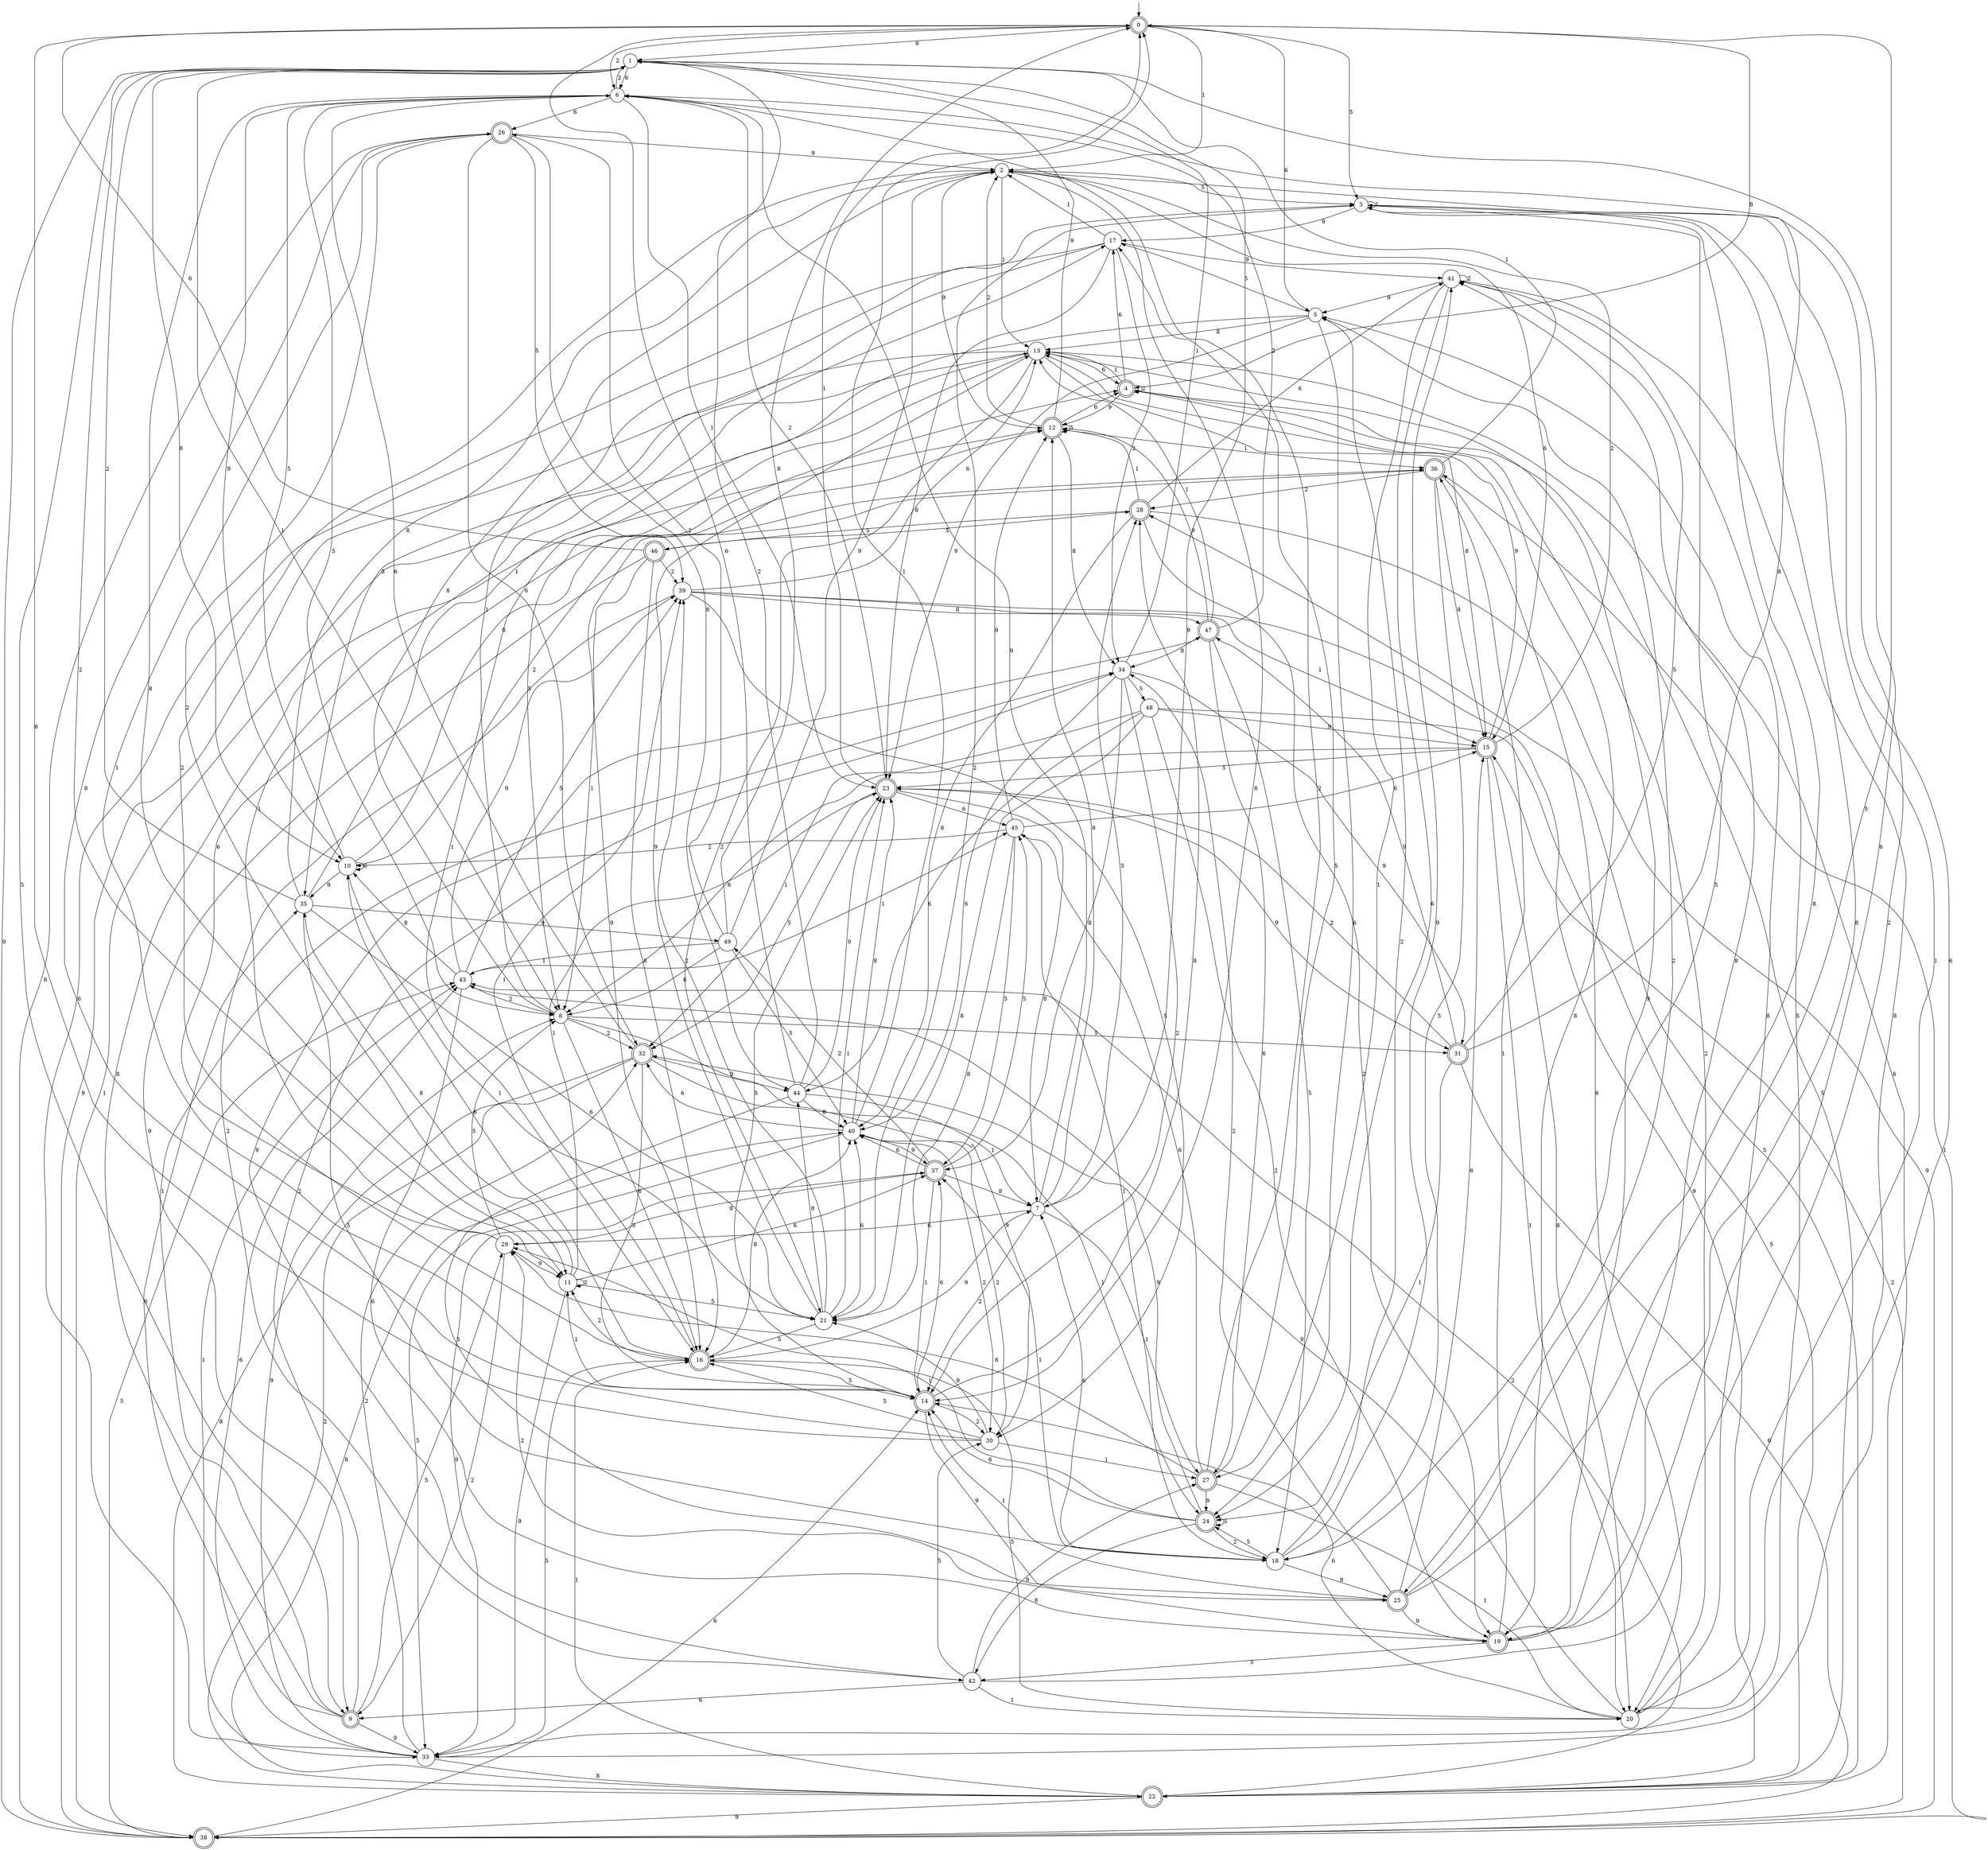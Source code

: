 digraph g {

	s0 [shape="doublecircle" label="0"];
	s1 [shape="circle" label="1"];
	s2 [shape="circle" label="2"];
	s3 [shape="circle" label="3"];
	s4 [shape="doublecircle" label="4"];
	s5 [shape="circle" label="5"];
	s6 [shape="circle" label="6"];
	s7 [shape="circle" label="7"];
	s8 [shape="circle" label="8"];
	s9 [shape="doublecircle" label="9"];
	s10 [shape="circle" label="10"];
	s11 [shape="circle" label="11"];
	s12 [shape="doublecircle" label="12"];
	s13 [shape="circle" label="13"];
	s14 [shape="doublecircle" label="14"];
	s15 [shape="doublecircle" label="15"];
	s16 [shape="doublecircle" label="16"];
	s17 [shape="circle" label="17"];
	s18 [shape="circle" label="18"];
	s19 [shape="doublecircle" label="19"];
	s20 [shape="circle" label="20"];
	s21 [shape="circle" label="21"];
	s22 [shape="doublecircle" label="22"];
	s23 [shape="doublecircle" label="23"];
	s24 [shape="doublecircle" label="24"];
	s25 [shape="doublecircle" label="25"];
	s26 [shape="doublecircle" label="26"];
	s27 [shape="doublecircle" label="27"];
	s28 [shape="doublecircle" label="28"];
	s29 [shape="circle" label="29"];
	s30 [shape="circle" label="30"];
	s31 [shape="doublecircle" label="31"];
	s32 [shape="doublecircle" label="32"];
	s33 [shape="circle" label="33"];
	s34 [shape="circle" label="34"];
	s35 [shape="circle" label="35"];
	s36 [shape="doublecircle" label="36"];
	s37 [shape="doublecircle" label="37"];
	s38 [shape="doublecircle" label="38"];
	s39 [shape="circle" label="39"];
	s40 [shape="circle" label="40"];
	s41 [shape="circle" label="41"];
	s42 [shape="circle" label="42"];
	s43 [shape="circle" label="43"];
	s44 [shape="circle" label="44"];
	s45 [shape="circle" label="45"];
	s46 [shape="doublecircle" label="46"];
	s47 [shape="doublecircle" label="47"];
	s48 [shape="circle" label="48"];
	s49 [shape="circle" label="49"];
	s0 -> s1 [label="9"];
	s0 -> s2 [label="1"];
	s0 -> s3 [label="5"];
	s0 -> s4 [label="8"];
	s0 -> s5 [label="6"];
	s0 -> s6 [label="2"];
	s1 -> s7 [label="9"];
	s1 -> s8 [label="1"];
	s1 -> s9 [label="5"];
	s1 -> s10 [label="8"];
	s1 -> s6 [label="6"];
	s1 -> s11 [label="2"];
	s2 -> s12 [label="9"];
	s2 -> s13 [label="1"];
	s2 -> s3 [label="5"];
	s2 -> s14 [label="8"];
	s2 -> s15 [label="6"];
	s2 -> s16 [label="2"];
	s3 -> s17 [label="9"];
	s3 -> s3 [label="1"];
	s3 -> s18 [label="5"];
	s3 -> s19 [label="8"];
	s3 -> s20 [label="6"];
	s3 -> s21 [label="2"];
	s4 -> s12 [label="9"];
	s4 -> s13 [label="1"];
	s4 -> s22 [label="5"];
	s4 -> s19 [label="8"];
	s4 -> s17 [label="6"];
	s4 -> s4 [label="2"];
	s5 -> s23 [label="9"];
	s5 -> s16 [label="1"];
	s5 -> s17 [label="5"];
	s5 -> s13 [label="8"];
	s5 -> s24 [label="6"];
	s5 -> s25 [label="2"];
	s6 -> s10 [label="9"];
	s6 -> s23 [label="1"];
	s6 -> s8 [label="5"];
	s6 -> s11 [label="8"];
	s6 -> s26 [label="6"];
	s6 -> s1 [label="2"];
	s7 -> s6 [label="9"];
	s7 -> s27 [label="1"];
	s7 -> s28 [label="5"];
	s7 -> s12 [label="8"];
	s7 -> s29 [label="6"];
	s7 -> s14 [label="2"];
	s8 -> s30 [label="9"];
	s8 -> s3 [label="1"];
	s8 -> s31 [label="5"];
	s8 -> s2 [label="8"];
	s8 -> s16 [label="6"];
	s8 -> s32 [label="2"];
	s9 -> s33 [label="9"];
	s9 -> s34 [label="1"];
	s9 -> s29 [label="5"];
	s9 -> s12 [label="8"];
	s9 -> s35 [label="6"];
	s9 -> s34 [label="2"];
	s10 -> s35 [label="9"];
	s10 -> s21 [label="1"];
	s10 -> s6 [label="5"];
	s10 -> s4 [label="8"];
	s10 -> s10 [label="6"];
	s10 -> s36 [label="2"];
	s11 -> s33 [label="9"];
	s11 -> s23 [label="1"];
	s11 -> s21 [label="5"];
	s11 -> s35 [label="8"];
	s11 -> s37 [label="6"];
	s11 -> s11 [label="2"];
	s12 -> s1 [label="9"];
	s12 -> s36 [label="1"];
	s12 -> s12 [label="5"];
	s12 -> s34 [label="8"];
	s12 -> s4 [label="6"];
	s12 -> s2 [label="2"];
	s13 -> s38 [label="9"];
	s13 -> s38 [label="1"];
	s13 -> s8 [label="5"];
	s13 -> s15 [label="8"];
	s13 -> s4 [label="6"];
	s13 -> s21 [label="2"];
	s14 -> s25 [label="9"];
	s14 -> s11 [label="1"];
	s14 -> s23 [label="5"];
	s14 -> s28 [label="8"];
	s14 -> s37 [label="6"];
	s14 -> s30 [label="2"];
	s15 -> s13 [label="9"];
	s15 -> s20 [label="1"];
	s15 -> s23 [label="5"];
	s15 -> s20 [label="8"];
	s15 -> s8 [label="6"];
	s15 -> s2 [label="2"];
	s16 -> s7 [label="9"];
	s16 -> s39 [label="1"];
	s16 -> s14 [label="5"];
	s16 -> s40 [label="8"];
	s16 -> s10 [label="6"];
	s16 -> s11 [label="2"];
	s17 -> s41 [label="9"];
	s17 -> s2 [label="1"];
	s17 -> s35 [label="5"];
	s17 -> s23 [label="8"];
	s17 -> s33 [label="6"];
	s17 -> s34 [label="2"];
	s18 -> s41 [label="9"];
	s18 -> s37 [label="1"];
	s18 -> s24 [label="5"];
	s18 -> s25 [label="8"];
	s18 -> s7 [label="6"];
	s18 -> s5 [label="2"];
	s19 -> s13 [label="9"];
	s19 -> s36 [label="1"];
	s19 -> s42 [label="5"];
	s19 -> s41 [label="8"];
	s19 -> s1 [label="6"];
	s19 -> s29 [label="2"];
	s20 -> s43 [label="9"];
	s20 -> s3 [label="1"];
	s20 -> s16 [label="5"];
	s20 -> s5 [label="8"];
	s20 -> s14 [label="6"];
	s20 -> s4 [label="2"];
	s21 -> s13 [label="9"];
	s21 -> s23 [label="1"];
	s21 -> s16 [label="5"];
	s21 -> s44 [label="8"];
	s21 -> s40 [label="6"];
	s21 -> s39 [label="2"];
	s22 -> s38 [label="9"];
	s22 -> s16 [label="1"];
	s22 -> s28 [label="5"];
	s22 -> s40 [label="8"];
	s22 -> s13 [label="6"];
	s22 -> s43 [label="2"];
	s23 -> s31 [label="9"];
	s23 -> s0 [label="1"];
	s23 -> s32 [label="5"];
	s23 -> s7 [label="8"];
	s23 -> s45 [label="6"];
	s23 -> s6 [label="2"];
	s24 -> s32 [label="9"];
	s24 -> s29 [label="1"];
	s24 -> s24 [label="5"];
	s24 -> s42 [label="8"];
	s24 -> s14 [label="6"];
	s24 -> s18 [label="2"];
	s25 -> s19 [label="9"];
	s25 -> s14 [label="1"];
	s25 -> s0 [label="5"];
	s25 -> s3 [label="8"];
	s25 -> s15 [label="6"];
	s25 -> s34 [label="2"];
	s26 -> s2 [label="9"];
	s26 -> s14 [label="1"];
	s26 -> s39 [label="5"];
	s26 -> s44 [label="8"];
	s26 -> s32 [label="6"];
	s26 -> s11 [label="2"];
	s27 -> s24 [label="9"];
	s27 -> s20 [label="1"];
	s27 -> s17 [label="5"];
	s27 -> s29 [label="8"];
	s27 -> s45 [label="6"];
	s27 -> s6 [label="2"];
	s28 -> s38 [label="9"];
	s28 -> s12 [label="1"];
	s28 -> s46 [label="5"];
	s28 -> s40 [label="8"];
	s28 -> s41 [label="6"];
	s28 -> s19 [label="2"];
	s29 -> s11 [label="9"];
	s29 -> s13 [label="1"];
	s29 -> s8 [label="5"];
	s29 -> s37 [label="8"];
	s29 -> s12 [label="6"];
	s29 -> s9 [label="2"];
	s30 -> s21 [label="9"];
	s30 -> s27 [label="1"];
	s30 -> s16 [label="5"];
	s30 -> s26 [label="8"];
	s30 -> s0 [label="6"];
	s30 -> s40 [label="2"];
	s31 -> s47 [label="9"];
	s31 -> s24 [label="1"];
	s31 -> s41 [label="5"];
	s31 -> s6 [label="8"];
	s31 -> s38 [label="6"];
	s31 -> s23 [label="2"];
	s32 -> s44 [label="9"];
	s32 -> s24 [label="1"];
	s32 -> s14 [label="5"];
	s32 -> s22 [label="8"];
	s32 -> s6 [label="6"];
	s32 -> s22 [label="2"];
	s33 -> s8 [label="9"];
	s33 -> s43 [label="1"];
	s33 -> s16 [label="5"];
	s33 -> s22 [label="8"];
	s33 -> s43 [label="6"];
	s33 -> s32 [label="2"];
	s34 -> s31 [label="9"];
	s34 -> s1 [label="1"];
	s34 -> s48 [label="5"];
	s34 -> s37 [label="8"];
	s34 -> s40 [label="6"];
	s34 -> s14 [label="2"];
	s35 -> s49 [label="9"];
	s35 -> s17 [label="1"];
	s35 -> s18 [label="5"];
	s35 -> s2 [label="8"];
	s35 -> s21 [label="6"];
	s35 -> s1 [label="2"];
	s36 -> s16 [label="9"];
	s36 -> s1 [label="1"];
	s36 -> s18 [label="5"];
	s36 -> s15 [label="8"];
	s36 -> s20 [label="6"];
	s36 -> s28 [label="2"];
	s37 -> s33 [label="9"];
	s37 -> s14 [label="1"];
	s37 -> s45 [label="5"];
	s37 -> s7 [label="8"];
	s37 -> s40 [label="6"];
	s37 -> s49 [label="2"];
	s38 -> s1 [label="9"];
	s38 -> s36 [label="1"];
	s38 -> s43 [label="5"];
	s38 -> s26 [label="8"];
	s38 -> s14 [label="6"];
	s38 -> s15 [label="2"];
	s39 -> s22 [label="9"];
	s39 -> s15 [label="1"];
	s39 -> s30 [label="5"];
	s39 -> s47 [label="8"];
	s39 -> s13 [label="6"];
	s39 -> s42 [label="2"];
	s40 -> s37 [label="9"];
	s40 -> s0 [label="1"];
	s40 -> s33 [label="5"];
	s40 -> s23 [label="8"];
	s40 -> s32 [label="6"];
	s40 -> s30 [label="2"];
	s41 -> s5 [label="9"];
	s41 -> s27 [label="1"];
	s41 -> s33 [label="5"];
	s41 -> s33 [label="8"];
	s41 -> s24 [label="6"];
	s41 -> s41 [label="2"];
	s42 -> s47 [label="9"];
	s42 -> s20 [label="1"];
	s42 -> s30 [label="5"];
	s42 -> s27 [label="8"];
	s42 -> s9 [label="6"];
	s42 -> s2 [label="2"];
	s43 -> s39 [label="9"];
	s43 -> s45 [label="1"];
	s43 -> s39 [label="5"];
	s43 -> s10 [label="8"];
	s43 -> s19 [label="6"];
	s43 -> s8 [label="2"];
	s44 -> s23 [label="9"];
	s44 -> s7 [label="1"];
	s44 -> s25 [label="5"];
	s44 -> s40 [label="8"];
	s44 -> s0 [label="6"];
	s44 -> s1 [label="2"];
	s45 -> s12 [label="9"];
	s45 -> s18 [label="1"];
	s45 -> s37 [label="5"];
	s45 -> s21 [label="8"];
	s45 -> s15 [label="6"];
	s45 -> s10 [label="2"];
	s46 -> s9 [label="9"];
	s46 -> s8 [label="1"];
	s46 -> s28 [label="5"];
	s46 -> s16 [label="8"];
	s46 -> s0 [label="6"];
	s46 -> s39 [label="2"];
	s47 -> s12 [label="9"];
	s47 -> s13 [label="1"];
	s47 -> s18 [label="5"];
	s47 -> s34 [label="8"];
	s47 -> s27 [label="6"];
	s47 -> s6 [label="2"];
	s48 -> s15 [label="9"];
	s48 -> s32 [label="1"];
	s48 -> s22 [label="5"];
	s48 -> s21 [label="8"];
	s48 -> s44 [label="6"];
	s48 -> s19 [label="2"];
	s49 -> s2 [label="9"];
	s49 -> s43 [label="1"];
	s49 -> s40 [label="5"];
	s49 -> s0 [label="8"];
	s49 -> s8 [label="6"];
	s49 -> s26 [label="2"];

__start0 [label="" shape="none" width="0" height="0"];
__start0 -> s0;

}
